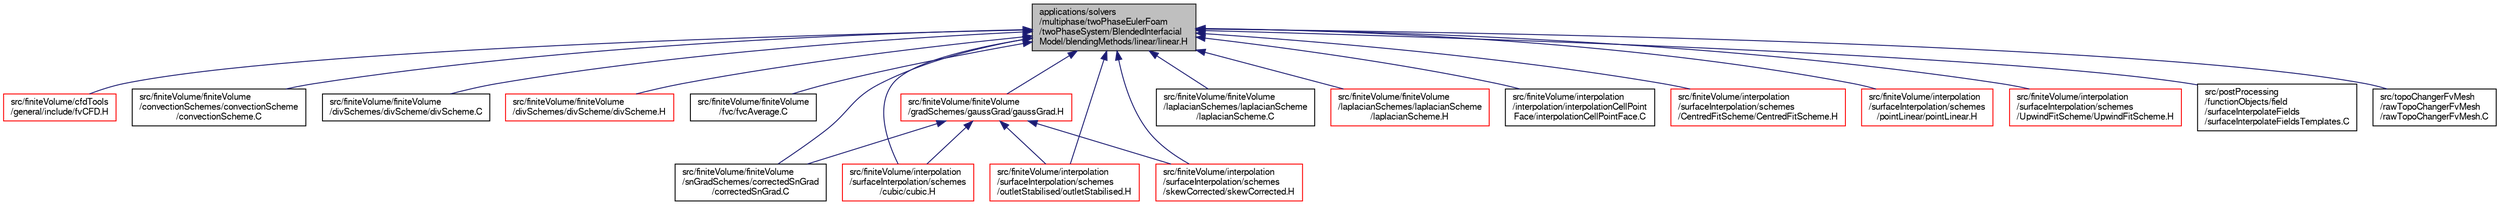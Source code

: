 digraph "applications/solvers/multiphase/twoPhaseEulerFoam/twoPhaseSystem/BlendedInterfacialModel/blendingMethods/linear/linear.H"
{
  bgcolor="transparent";
  edge [fontname="FreeSans",fontsize="10",labelfontname="FreeSans",labelfontsize="10"];
  node [fontname="FreeSans",fontsize="10",shape=record];
  Node74 [label="applications/solvers\l/multiphase/twoPhaseEulerFoam\l/twoPhaseSystem/BlendedInterfacial\lModel/blendingMethods/linear/linear.H",height=0.2,width=0.4,color="black", fillcolor="grey75", style="filled", fontcolor="black"];
  Node74 -> Node75 [dir="back",color="midnightblue",fontsize="10",style="solid",fontname="FreeSans"];
  Node75 [label="src/finiteVolume/cfdTools\l/general/include/fvCFD.H",height=0.2,width=0.4,color="red",URL="$a01232.html"];
  Node74 -> Node99 [dir="back",color="midnightblue",fontsize="10",style="solid",fontname="FreeSans"];
  Node99 [label="src/finiteVolume/finiteVolume\l/convectionSchemes/convectionScheme\l/convectionScheme.C",height=0.2,width=0.4,color="black",URL="$a02765.html",tooltip="Abstract base class for finite volume calculus convection schemes. "];
  Node74 -> Node100 [dir="back",color="midnightblue",fontsize="10",style="solid",fontname="FreeSans"];
  Node100 [label="src/finiteVolume/finiteVolume\l/divSchemes/divScheme/divScheme.C",height=0.2,width=0.4,color="black",URL="$a02900.html",tooltip="Abstract base class for finite volume calculus div schemes. "];
  Node74 -> Node101 [dir="back",color="midnightblue",fontsize="10",style="solid",fontname="FreeSans"];
  Node101 [label="src/finiteVolume/finiteVolume\l/divSchemes/divScheme/divScheme.H",height=0.2,width=0.4,color="red",URL="$a02903.html"];
  Node74 -> Node107 [dir="back",color="midnightblue",fontsize="10",style="solid",fontname="FreeSans"];
  Node107 [label="src/finiteVolume/finiteVolume\l/fvc/fvcAverage.C",height=0.2,width=0.4,color="black",URL="$a02927.html"];
  Node74 -> Node108 [dir="back",color="midnightblue",fontsize="10",style="solid",fontname="FreeSans"];
  Node108 [label="src/finiteVolume/finiteVolume\l/gradSchemes/gaussGrad/gaussGrad.H",height=0.2,width=0.4,color="red",URL="$a03107.html"];
  Node108 -> Node119 [dir="back",color="midnightblue",fontsize="10",style="solid",fontname="FreeSans"];
  Node119 [label="src/finiteVolume/finiteVolume\l/snGradSchemes/correctedSnGrad\l/correctedSnGrad.C",height=0.2,width=0.4,color="black",URL="$a03209.html"];
  Node108 -> Node120 [dir="back",color="midnightblue",fontsize="10",style="solid",fontname="FreeSans"];
  Node120 [label="src/finiteVolume/interpolation\l/surfaceInterpolation/schemes\l/cubic/cubic.H",height=0.2,width=0.4,color="red",URL="$a04133.html"];
  Node108 -> Node128 [dir="back",color="midnightblue",fontsize="10",style="solid",fontname="FreeSans"];
  Node128 [label="src/finiteVolume/interpolation\l/surfaceInterpolation/schemes\l/outletStabilised/outletStabilised.H",height=0.2,width=0.4,color="red",URL="$a04232.html"];
  Node108 -> Node130 [dir="back",color="midnightblue",fontsize="10",style="solid",fontname="FreeSans"];
  Node130 [label="src/finiteVolume/interpolation\l/surfaceInterpolation/schemes\l/skewCorrected/skewCorrected.H",height=0.2,width=0.4,color="red",URL="$a04280.html"];
  Node74 -> Node132 [dir="back",color="midnightblue",fontsize="10",style="solid",fontname="FreeSans"];
  Node132 [label="src/finiteVolume/finiteVolume\l/laplacianSchemes/laplacianScheme\l/laplacianScheme.C",height=0.2,width=0.4,color="black",URL="$a03191.html"];
  Node74 -> Node133 [dir="back",color="midnightblue",fontsize="10",style="solid",fontname="FreeSans"];
  Node133 [label="src/finiteVolume/finiteVolume\l/laplacianSchemes/laplacianScheme\l/laplacianScheme.H",height=0.2,width=0.4,color="red",URL="$a03194.html"];
  Node74 -> Node119 [dir="back",color="midnightblue",fontsize="10",style="solid",fontname="FreeSans"];
  Node74 -> Node140 [dir="back",color="midnightblue",fontsize="10",style="solid",fontname="FreeSans"];
  Node140 [label="src/finiteVolume/interpolation\l/interpolation/interpolationCellPoint\lFace/interpolationCellPointFace.C",height=0.2,width=0.4,color="black",URL="$a03815.html"];
  Node74 -> Node141 [dir="back",color="midnightblue",fontsize="10",style="solid",fontname="FreeSans"];
  Node141 [label="src/finiteVolume/interpolation\l/surfaceInterpolation/schemes\l/CentredFitScheme/CentredFitScheme.H",height=0.2,width=0.4,color="red",URL="$a04115.html"];
  Node74 -> Node120 [dir="back",color="midnightblue",fontsize="10",style="solid",fontname="FreeSans"];
  Node74 -> Node128 [dir="back",color="midnightblue",fontsize="10",style="solid",fontname="FreeSans"];
  Node74 -> Node146 [dir="back",color="midnightblue",fontsize="10",style="solid",fontname="FreeSans"];
  Node146 [label="src/finiteVolume/interpolation\l/surfaceInterpolation/schemes\l/pointLinear/pointLinear.H",height=0.2,width=0.4,color="red",URL="$a04238.html"];
  Node74 -> Node130 [dir="back",color="midnightblue",fontsize="10",style="solid",fontname="FreeSans"];
  Node74 -> Node148 [dir="back",color="midnightblue",fontsize="10",style="solid",fontname="FreeSans"];
  Node148 [label="src/finiteVolume/interpolation\l/surfaceInterpolation/schemes\l/UpwindFitScheme/UpwindFitScheme.H",height=0.2,width=0.4,color="red",URL="$a04295.html"];
  Node74 -> Node152 [dir="back",color="midnightblue",fontsize="10",style="solid",fontname="FreeSans"];
  Node152 [label="src/postProcessing\l/functionObjects/field\l/surfaceInterpolateFields\l/surfaceInterpolateFieldsTemplates.C",height=0.2,width=0.4,color="black",URL="$a13457.html"];
  Node74 -> Node153 [dir="back",color="midnightblue",fontsize="10",style="solid",fontname="FreeSans"];
  Node153 [label="src/topoChangerFvMesh\l/rawTopoChangerFvMesh\l/rawTopoChangerFvMesh.C",height=0.2,width=0.4,color="black",URL="$a16781.html"];
}
